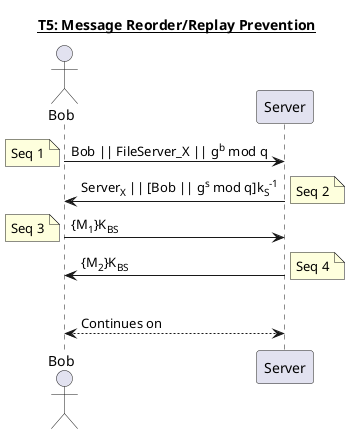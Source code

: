 @startuml
title __T5: Message Reorder/Replay Prevention__
actor Bob
participant Server

Bob -> Server: Bob || FileServer_X || g<sup>b</sup> mod q
note left: Seq 1

Server -> Bob: Server<sub>X</sub> || [Bob || g<sup>s</sup> mod q]k<sub>S</sub><sup>-1</sup>
note right: Seq 2
Bob -> Server: {M<sub>1</sub>}K<sub>BS</sub>
note left: Seq 3
Server -> Bob: {M<sub>2</sub>}K<sub>BS</sub>
note right: Seq 4

|||

Bob <--> Server: Continues on

@enduml